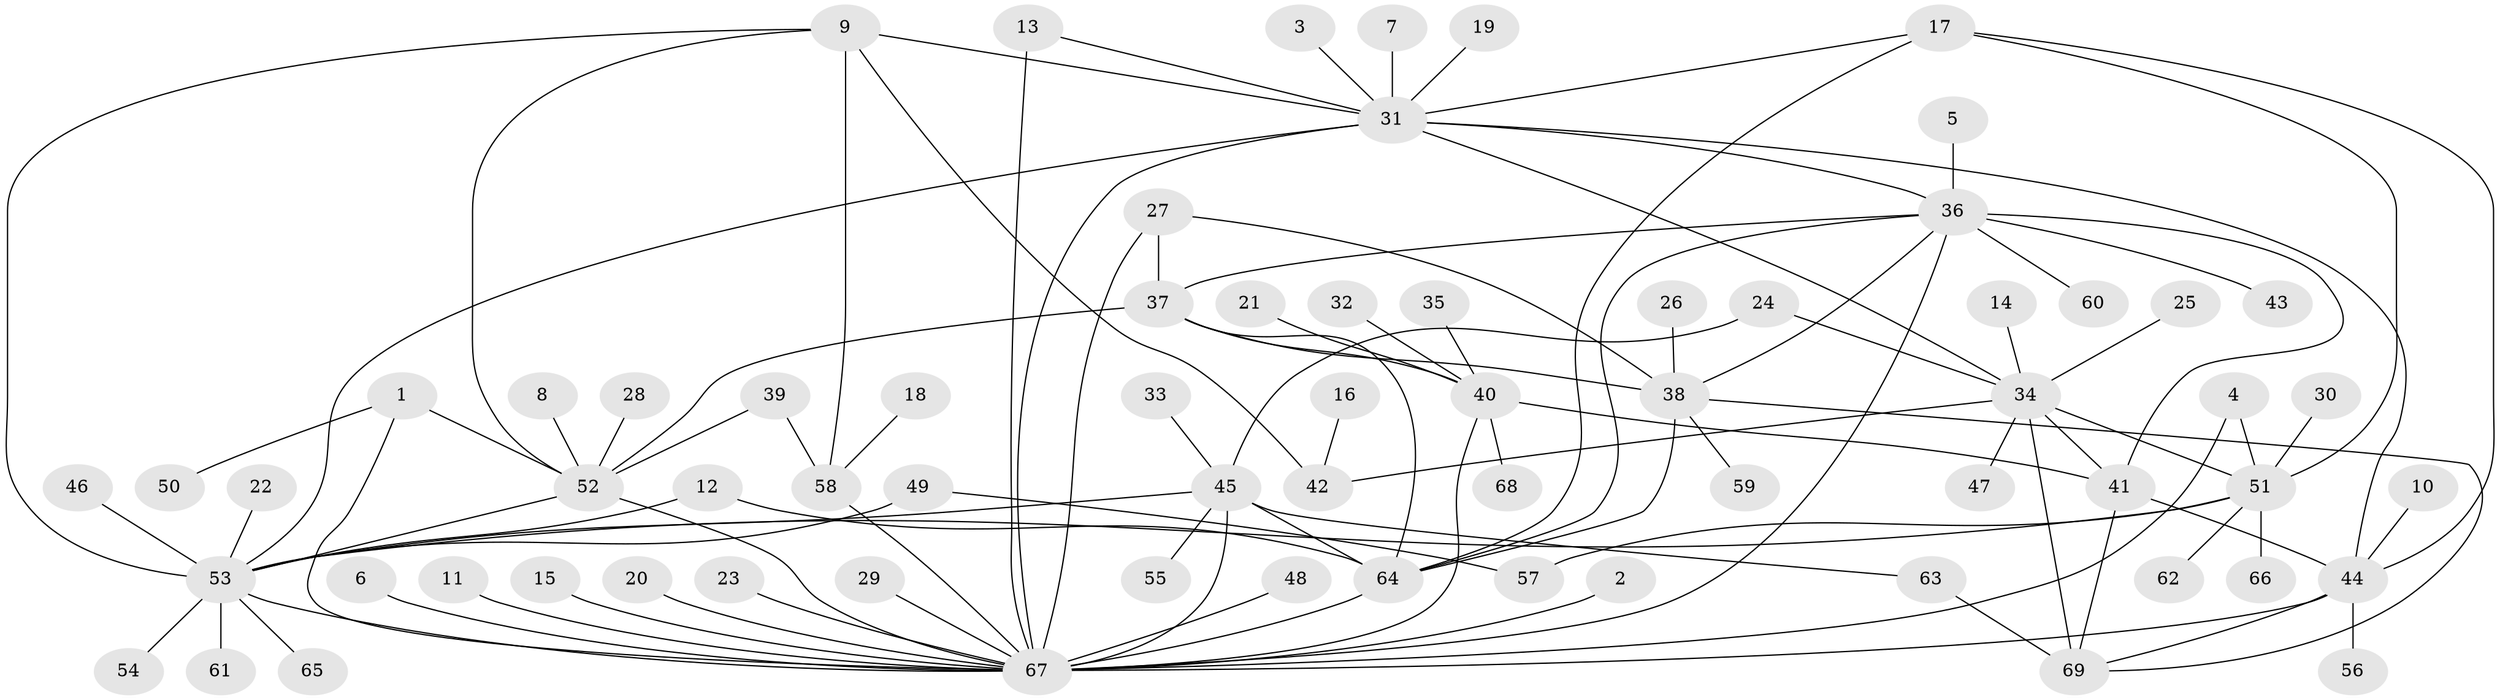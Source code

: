// original degree distribution, {9: 0.014492753623188406, 3: 0.13043478260869565, 23: 0.007246376811594203, 13: 0.007246376811594203, 10: 0.014492753623188406, 8: 0.014492753623188406, 1: 0.43478260869565216, 2: 0.2608695652173913, 6: 0.036231884057971016, 5: 0.028985507246376812, 4: 0.036231884057971016, 7: 0.014492753623188406}
// Generated by graph-tools (version 1.1) at 2025/49/03/09/25 03:49:47]
// undirected, 69 vertices, 104 edges
graph export_dot {
graph [start="1"]
  node [color=gray90,style=filled];
  1;
  2;
  3;
  4;
  5;
  6;
  7;
  8;
  9;
  10;
  11;
  12;
  13;
  14;
  15;
  16;
  17;
  18;
  19;
  20;
  21;
  22;
  23;
  24;
  25;
  26;
  27;
  28;
  29;
  30;
  31;
  32;
  33;
  34;
  35;
  36;
  37;
  38;
  39;
  40;
  41;
  42;
  43;
  44;
  45;
  46;
  47;
  48;
  49;
  50;
  51;
  52;
  53;
  54;
  55;
  56;
  57;
  58;
  59;
  60;
  61;
  62;
  63;
  64;
  65;
  66;
  67;
  68;
  69;
  1 -- 50 [weight=1.0];
  1 -- 52 [weight=1.0];
  1 -- 67 [weight=1.0];
  2 -- 67 [weight=1.0];
  3 -- 31 [weight=1.0];
  4 -- 51 [weight=1.0];
  4 -- 67 [weight=1.0];
  5 -- 36 [weight=1.0];
  6 -- 67 [weight=1.0];
  7 -- 31 [weight=1.0];
  8 -- 52 [weight=1.0];
  9 -- 31 [weight=1.0];
  9 -- 42 [weight=1.0];
  9 -- 52 [weight=1.0];
  9 -- 53 [weight=1.0];
  9 -- 58 [weight=1.0];
  10 -- 44 [weight=1.0];
  11 -- 67 [weight=1.0];
  12 -- 53 [weight=1.0];
  12 -- 64 [weight=1.0];
  13 -- 31 [weight=1.0];
  13 -- 67 [weight=1.0];
  14 -- 34 [weight=1.0];
  15 -- 67 [weight=1.0];
  16 -- 42 [weight=1.0];
  17 -- 31 [weight=1.0];
  17 -- 44 [weight=1.0];
  17 -- 51 [weight=1.0];
  17 -- 64 [weight=1.0];
  18 -- 58 [weight=1.0];
  19 -- 31 [weight=1.0];
  20 -- 67 [weight=1.0];
  21 -- 40 [weight=1.0];
  22 -- 53 [weight=1.0];
  23 -- 67 [weight=1.0];
  24 -- 34 [weight=1.0];
  24 -- 45 [weight=1.0];
  25 -- 34 [weight=1.0];
  26 -- 38 [weight=1.0];
  27 -- 37 [weight=1.0];
  27 -- 38 [weight=1.0];
  27 -- 67 [weight=1.0];
  28 -- 52 [weight=1.0];
  29 -- 67 [weight=1.0];
  30 -- 51 [weight=1.0];
  31 -- 34 [weight=1.0];
  31 -- 36 [weight=1.0];
  31 -- 44 [weight=1.0];
  31 -- 53 [weight=1.0];
  31 -- 67 [weight=1.0];
  32 -- 40 [weight=1.0];
  33 -- 45 [weight=1.0];
  34 -- 41 [weight=1.0];
  34 -- 42 [weight=1.0];
  34 -- 47 [weight=1.0];
  34 -- 51 [weight=1.0];
  34 -- 69 [weight=2.0];
  35 -- 40 [weight=1.0];
  36 -- 37 [weight=1.0];
  36 -- 38 [weight=1.0];
  36 -- 41 [weight=1.0];
  36 -- 43 [weight=1.0];
  36 -- 60 [weight=1.0];
  36 -- 64 [weight=1.0];
  36 -- 67 [weight=1.0];
  37 -- 38 [weight=1.0];
  37 -- 40 [weight=1.0];
  37 -- 52 [weight=1.0];
  37 -- 64 [weight=1.0];
  38 -- 59 [weight=1.0];
  38 -- 64 [weight=1.0];
  38 -- 69 [weight=1.0];
  39 -- 52 [weight=1.0];
  39 -- 58 [weight=1.0];
  40 -- 41 [weight=1.0];
  40 -- 67 [weight=1.0];
  40 -- 68 [weight=1.0];
  41 -- 44 [weight=1.0];
  41 -- 69 [weight=1.0];
  44 -- 56 [weight=1.0];
  44 -- 67 [weight=1.0];
  44 -- 69 [weight=1.0];
  45 -- 53 [weight=1.0];
  45 -- 55 [weight=1.0];
  45 -- 63 [weight=1.0];
  45 -- 64 [weight=1.0];
  45 -- 67 [weight=2.0];
  46 -- 53 [weight=1.0];
  48 -- 67 [weight=1.0];
  49 -- 53 [weight=1.0];
  49 -- 57 [weight=1.0];
  51 -- 53 [weight=1.0];
  51 -- 57 [weight=1.0];
  51 -- 62 [weight=1.0];
  51 -- 66 [weight=1.0];
  52 -- 53 [weight=1.0];
  52 -- 67 [weight=1.0];
  53 -- 54 [weight=1.0];
  53 -- 61 [weight=1.0];
  53 -- 65 [weight=1.0];
  53 -- 67 [weight=1.0];
  58 -- 67 [weight=1.0];
  63 -- 69 [weight=1.0];
  64 -- 67 [weight=2.0];
}
